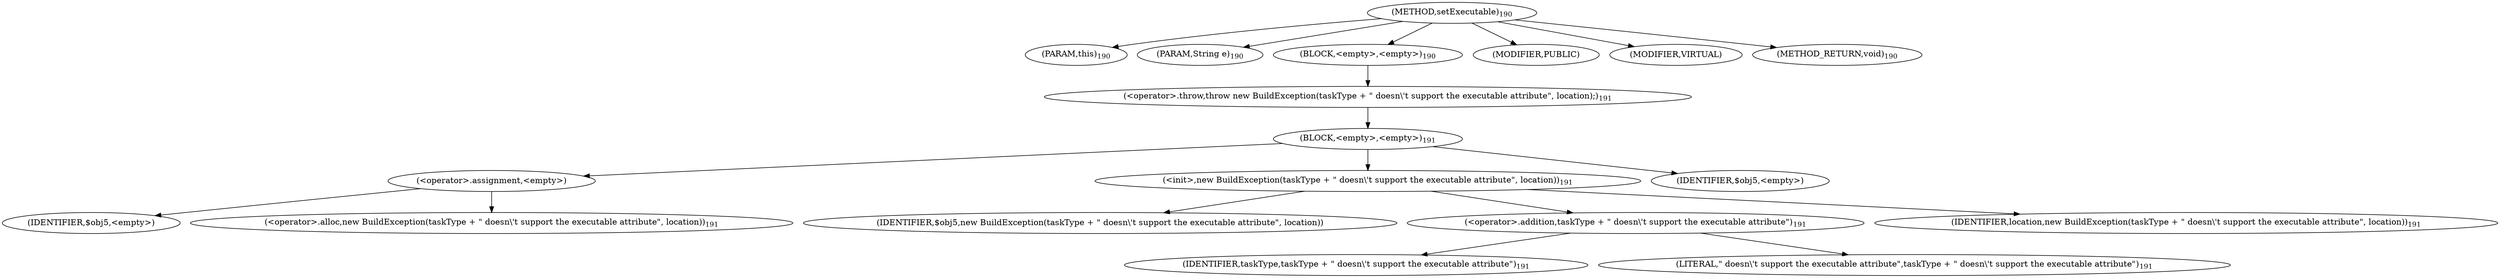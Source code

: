 digraph "setExecutable" {  
"328" [label = <(METHOD,setExecutable)<SUB>190</SUB>> ]
"329" [label = <(PARAM,this)<SUB>190</SUB>> ]
"330" [label = <(PARAM,String e)<SUB>190</SUB>> ]
"331" [label = <(BLOCK,&lt;empty&gt;,&lt;empty&gt;)<SUB>190</SUB>> ]
"332" [label = <(&lt;operator&gt;.throw,throw new BuildException(taskType + &quot; doesn\'t support the executable attribute&quot;, location);)<SUB>191</SUB>> ]
"333" [label = <(BLOCK,&lt;empty&gt;,&lt;empty&gt;)<SUB>191</SUB>> ]
"334" [label = <(&lt;operator&gt;.assignment,&lt;empty&gt;)> ]
"335" [label = <(IDENTIFIER,$obj5,&lt;empty&gt;)> ]
"336" [label = <(&lt;operator&gt;.alloc,new BuildException(taskType + &quot; doesn\'t support the executable attribute&quot;, location))<SUB>191</SUB>> ]
"337" [label = <(&lt;init&gt;,new BuildException(taskType + &quot; doesn\'t support the executable attribute&quot;, location))<SUB>191</SUB>> ]
"338" [label = <(IDENTIFIER,$obj5,new BuildException(taskType + &quot; doesn\'t support the executable attribute&quot;, location))> ]
"339" [label = <(&lt;operator&gt;.addition,taskType + &quot; doesn\'t support the executable attribute&quot;)<SUB>191</SUB>> ]
"340" [label = <(IDENTIFIER,taskType,taskType + &quot; doesn\'t support the executable attribute&quot;)<SUB>191</SUB>> ]
"341" [label = <(LITERAL,&quot; doesn\'t support the executable attribute&quot;,taskType + &quot; doesn\'t support the executable attribute&quot;)<SUB>191</SUB>> ]
"342" [label = <(IDENTIFIER,location,new BuildException(taskType + &quot; doesn\'t support the executable attribute&quot;, location))<SUB>191</SUB>> ]
"343" [label = <(IDENTIFIER,$obj5,&lt;empty&gt;)> ]
"344" [label = <(MODIFIER,PUBLIC)> ]
"345" [label = <(MODIFIER,VIRTUAL)> ]
"346" [label = <(METHOD_RETURN,void)<SUB>190</SUB>> ]
  "328" -> "329" 
  "328" -> "330" 
  "328" -> "331" 
  "328" -> "344" 
  "328" -> "345" 
  "328" -> "346" 
  "331" -> "332" 
  "332" -> "333" 
  "333" -> "334" 
  "333" -> "337" 
  "333" -> "343" 
  "334" -> "335" 
  "334" -> "336" 
  "337" -> "338" 
  "337" -> "339" 
  "337" -> "342" 
  "339" -> "340" 
  "339" -> "341" 
}

